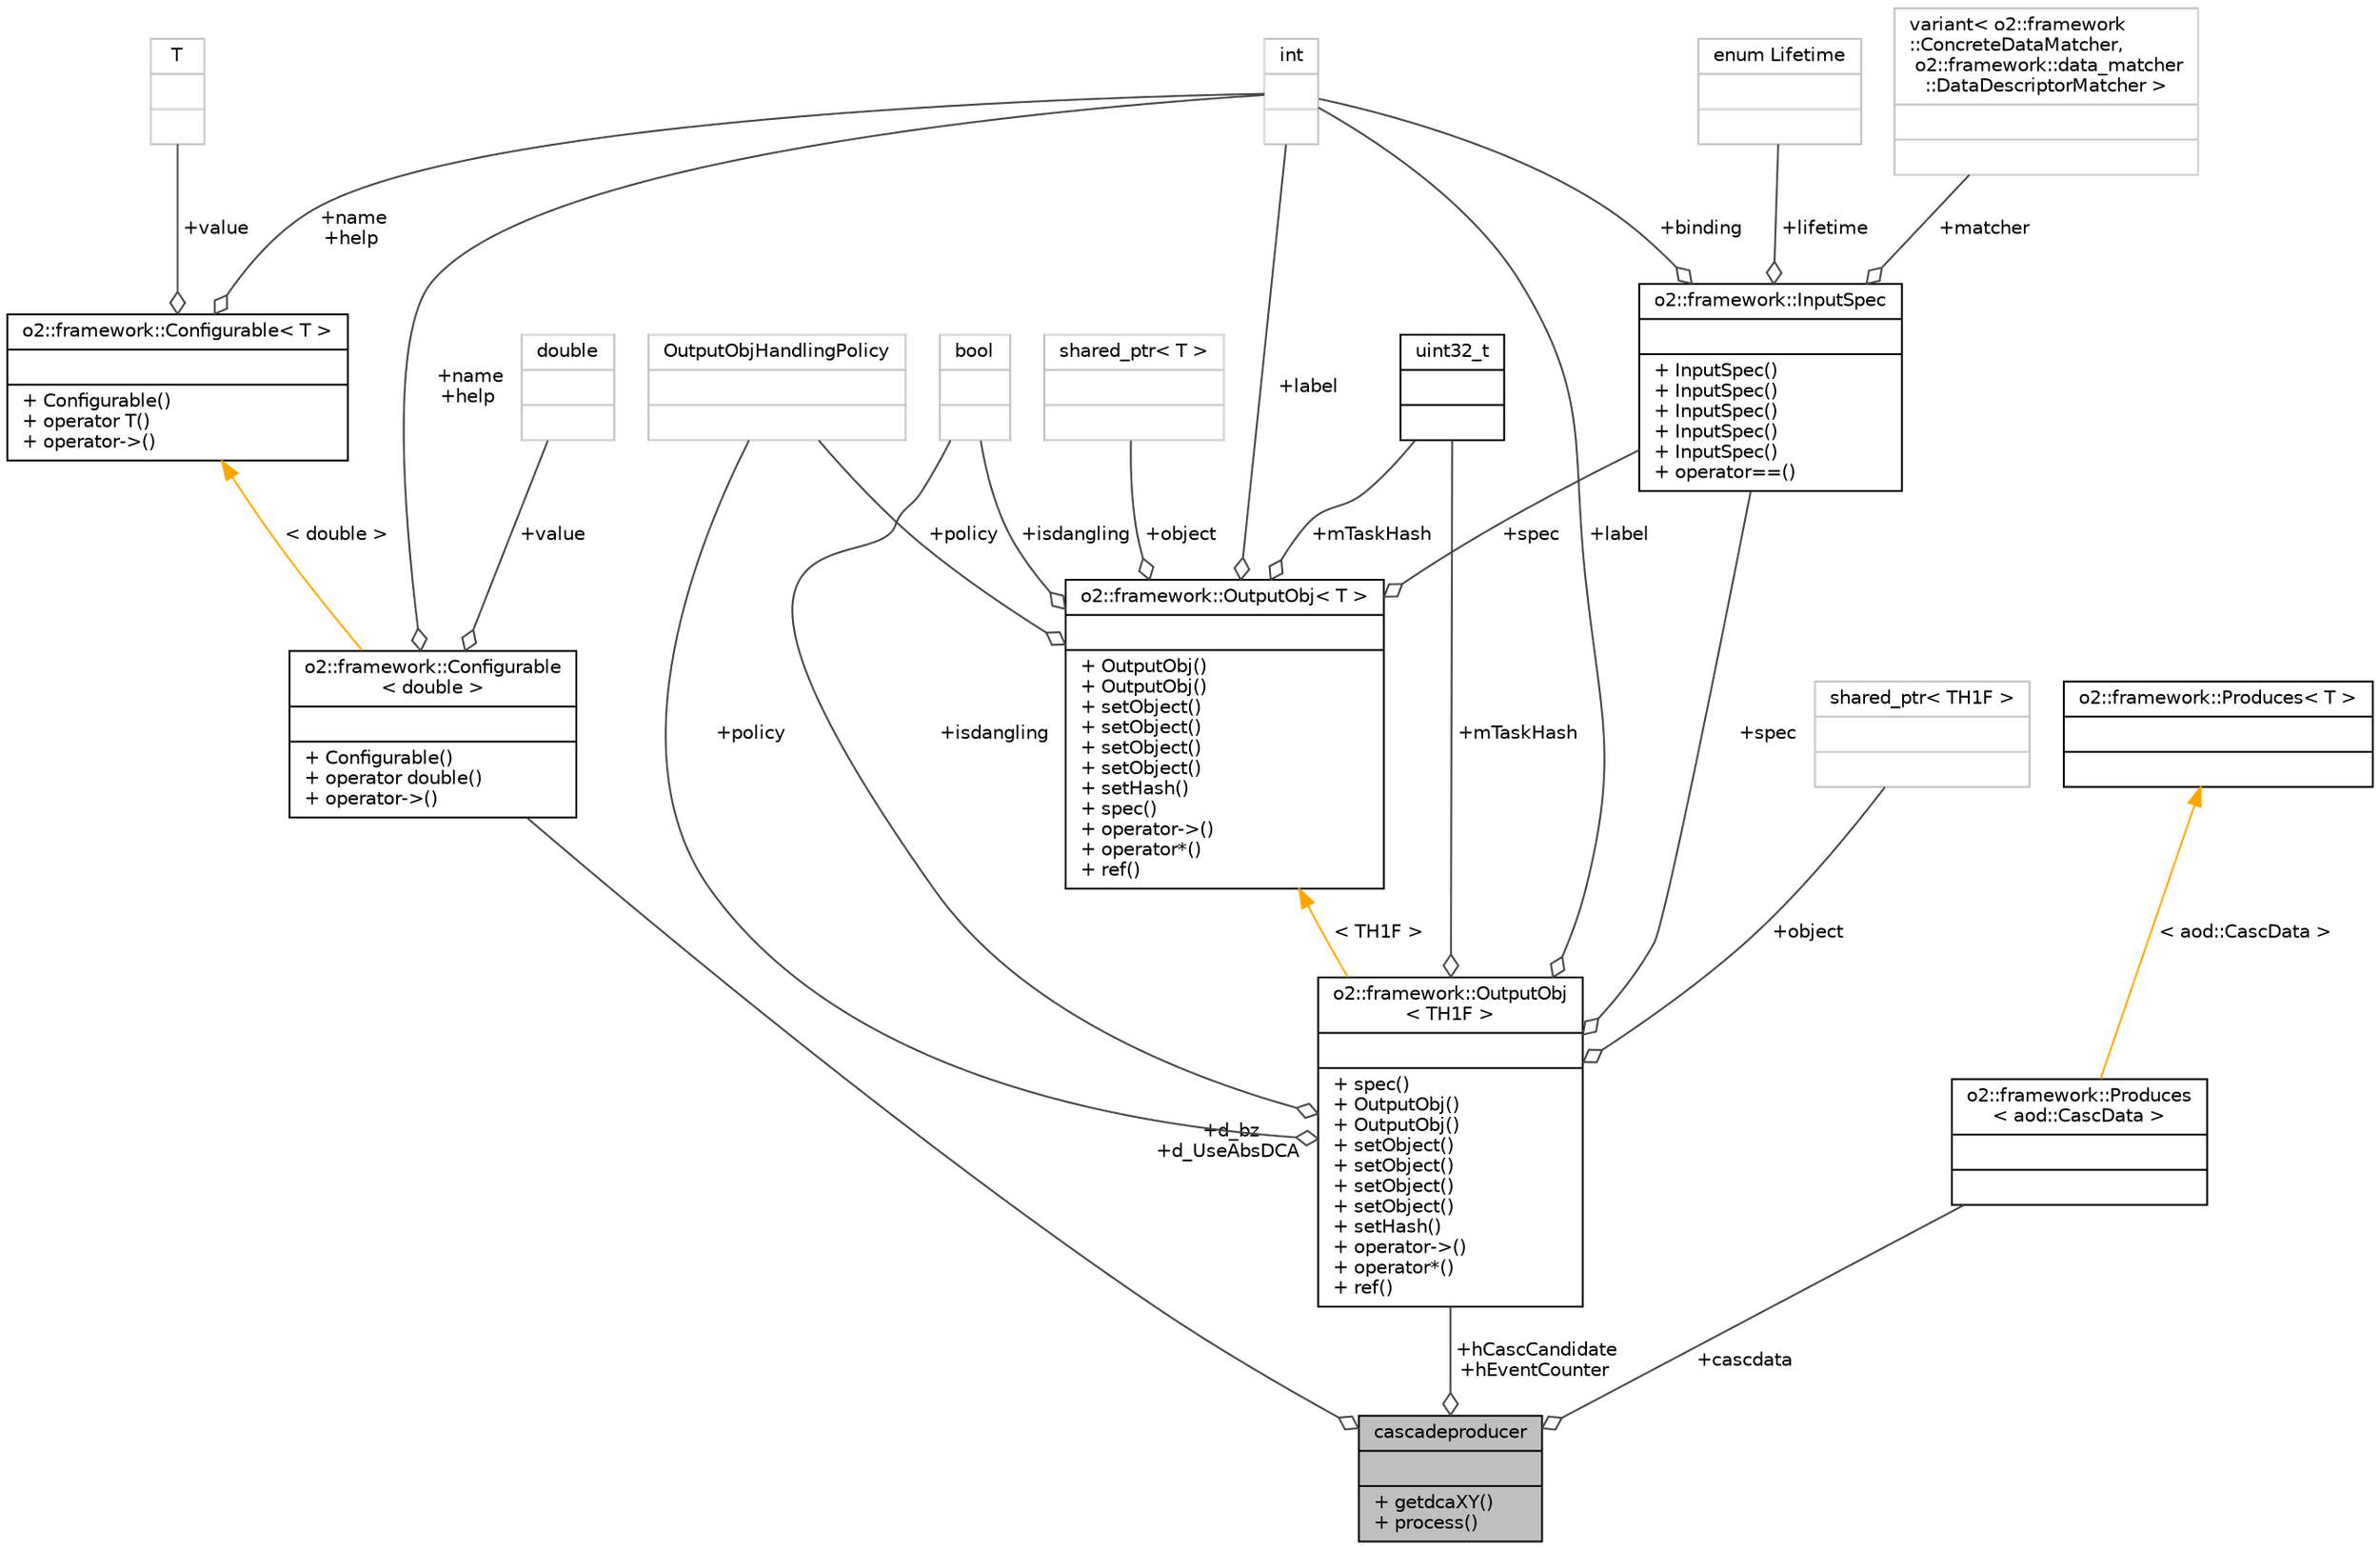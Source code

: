 digraph "cascadeproducer"
{
 // INTERACTIVE_SVG=YES
  bgcolor="transparent";
  edge [fontname="Helvetica",fontsize="10",labelfontname="Helvetica",labelfontsize="10"];
  node [fontname="Helvetica",fontsize="10",shape=record];
  Node1 [label="{cascadeproducer\n||+ getdcaXY()\l+ process()\l}",height=0.2,width=0.4,color="black", fillcolor="grey75", style="filled", fontcolor="black"];
  Node2 -> Node1 [color="grey25",fontsize="10",style="solid",label=" +d_bz\n+d_UseAbsDCA" ,arrowhead="odiamond",fontname="Helvetica"];
  Node2 [label="{o2::framework::Configurable\l\< double \>\n||+ Configurable()\l+ operator double()\l+ operator-\>()\l}",height=0.2,width=0.4,color="black",URL="$d8/d71/structo2_1_1framework_1_1Configurable.html"];
  Node3 -> Node2 [color="grey25",fontsize="10",style="solid",label=" +value" ,arrowhead="odiamond",fontname="Helvetica"];
  Node3 [label="{double\n||}",height=0.2,width=0.4,color="grey75"];
  Node4 -> Node2 [color="grey25",fontsize="10",style="solid",label=" +name\n+help" ,arrowhead="odiamond",fontname="Helvetica"];
  Node4 [label="{int\n||}",height=0.2,width=0.4,color="grey75"];
  Node5 -> Node2 [dir="back",color="orange",fontsize="10",style="solid",label=" \< double \>" ,fontname="Helvetica"];
  Node5 [label="{o2::framework::Configurable\< T \>\n||+ Configurable()\l+ operator T()\l+ operator-\>()\l}",height=0.2,width=0.4,color="black",URL="$d8/d71/structo2_1_1framework_1_1Configurable.html"];
  Node4 -> Node5 [color="grey25",fontsize="10",style="solid",label=" +name\n+help" ,arrowhead="odiamond",fontname="Helvetica"];
  Node6 -> Node5 [color="grey25",fontsize="10",style="solid",label=" +value" ,arrowhead="odiamond",fontname="Helvetica"];
  Node6 [label="{T\n||}",height=0.2,width=0.4,color="grey75"];
  Node7 -> Node1 [color="grey25",fontsize="10",style="solid",label=" +cascdata" ,arrowhead="odiamond",fontname="Helvetica"];
  Node7 [label="{o2::framework::Produces\l\< aod::CascData \>\n||}",height=0.2,width=0.4,color="black",URL="$d6/d86/structo2_1_1framework_1_1Produces.html"];
  Node8 -> Node7 [dir="back",color="orange",fontsize="10",style="solid",label=" \< aod::CascData \>" ,fontname="Helvetica"];
  Node8 [label="{o2::framework::Produces\< T \>\n||}",height=0.2,width=0.4,color="black",URL="$d6/d86/structo2_1_1framework_1_1Produces.html"];
  Node9 -> Node1 [color="grey25",fontsize="10",style="solid",label=" +hCascCandidate\n+hEventCounter" ,arrowhead="odiamond",fontname="Helvetica"];
  Node9 [label="{o2::framework::OutputObj\l\< TH1F \>\n||+ spec()\l+ OutputObj()\l+ OutputObj()\l+ setObject()\l+ setObject()\l+ setObject()\l+ setObject()\l+ setHash()\l+ operator-\>()\l+ operator*()\l+ ref()\l}",height=0.2,width=0.4,color="black",URL="$d4/d79/structo2_1_1framework_1_1OutputObj.html"];
  Node10 -> Node9 [color="grey25",fontsize="10",style="solid",label=" +policy" ,arrowhead="odiamond",fontname="Helvetica"];
  Node10 [label="{OutputObjHandlingPolicy\n||}",height=0.2,width=0.4,color="grey75"];
  Node11 -> Node9 [color="grey25",fontsize="10",style="solid",label=" +mTaskHash" ,arrowhead="odiamond",fontname="Helvetica"];
  Node11 [label="{uint32_t\n||}",height=0.2,width=0.4,color="black",URL="$d3/d87/classuint32__t.html"];
  Node4 -> Node9 [color="grey25",fontsize="10",style="solid",label=" +label" ,arrowhead="odiamond",fontname="Helvetica"];
  Node12 -> Node9 [color="grey25",fontsize="10",style="solid",label=" +isdangling" ,arrowhead="odiamond",fontname="Helvetica"];
  Node12 [label="{bool\n||}",height=0.2,width=0.4,color="grey75"];
  Node13 -> Node9 [color="grey25",fontsize="10",style="solid",label=" +spec" ,arrowhead="odiamond",fontname="Helvetica"];
  Node13 [label="{o2::framework::InputSpec\n||+ InputSpec()\l+ InputSpec()\l+ InputSpec()\l+ InputSpec()\l+ InputSpec()\l+ operator==()\l}",height=0.2,width=0.4,color="black",URL="$da/d96/structo2_1_1framework_1_1InputSpec.html"];
  Node14 -> Node13 [color="grey25",fontsize="10",style="solid",label=" +lifetime" ,arrowhead="odiamond",fontname="Helvetica"];
  Node14 [label="{enum Lifetime\n||}",height=0.2,width=0.4,color="grey75"];
  Node15 -> Node13 [color="grey25",fontsize="10",style="solid",label=" +matcher" ,arrowhead="odiamond",fontname="Helvetica"];
  Node15 [label="{variant\< o2::framework\l::ConcreteDataMatcher,\l o2::framework::data_matcher\l::DataDescriptorMatcher \>\n||}",height=0.2,width=0.4,color="grey75"];
  Node4 -> Node13 [color="grey25",fontsize="10",style="solid",label=" +binding" ,arrowhead="odiamond",fontname="Helvetica"];
  Node16 -> Node9 [color="grey25",fontsize="10",style="solid",label=" +object" ,arrowhead="odiamond",fontname="Helvetica"];
  Node16 [label="{shared_ptr\< TH1F \>\n||}",height=0.2,width=0.4,color="grey75"];
  Node17 -> Node9 [dir="back",color="orange",fontsize="10",style="solid",label=" \< TH1F \>" ,fontname="Helvetica"];
  Node17 [label="{o2::framework::OutputObj\< T \>\n||+ OutputObj()\l+ OutputObj()\l+ setObject()\l+ setObject()\l+ setObject()\l+ setObject()\l+ setHash()\l+ spec()\l+ operator-\>()\l+ operator*()\l+ ref()\l}",height=0.2,width=0.4,color="black",URL="$d4/d79/structo2_1_1framework_1_1OutputObj.html"];
  Node10 -> Node17 [color="grey25",fontsize="10",style="solid",label=" +policy" ,arrowhead="odiamond",fontname="Helvetica"];
  Node11 -> Node17 [color="grey25",fontsize="10",style="solid",label=" +mTaskHash" ,arrowhead="odiamond",fontname="Helvetica"];
  Node4 -> Node17 [color="grey25",fontsize="10",style="solid",label=" +label" ,arrowhead="odiamond",fontname="Helvetica"];
  Node18 -> Node17 [color="grey25",fontsize="10",style="solid",label=" +object" ,arrowhead="odiamond",fontname="Helvetica"];
  Node18 [label="{shared_ptr\< T \>\n||}",height=0.2,width=0.4,color="grey75"];
  Node12 -> Node17 [color="grey25",fontsize="10",style="solid",label=" +isdangling" ,arrowhead="odiamond",fontname="Helvetica"];
  Node13 -> Node17 [color="grey25",fontsize="10",style="solid",label=" +spec" ,arrowhead="odiamond",fontname="Helvetica"];
}
